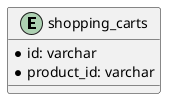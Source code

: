 @startuml
'https://plantuml.com/ie-diagram

entity shopping_carts {
    * id: varchar
    * product_id: varchar
}

@enduml
